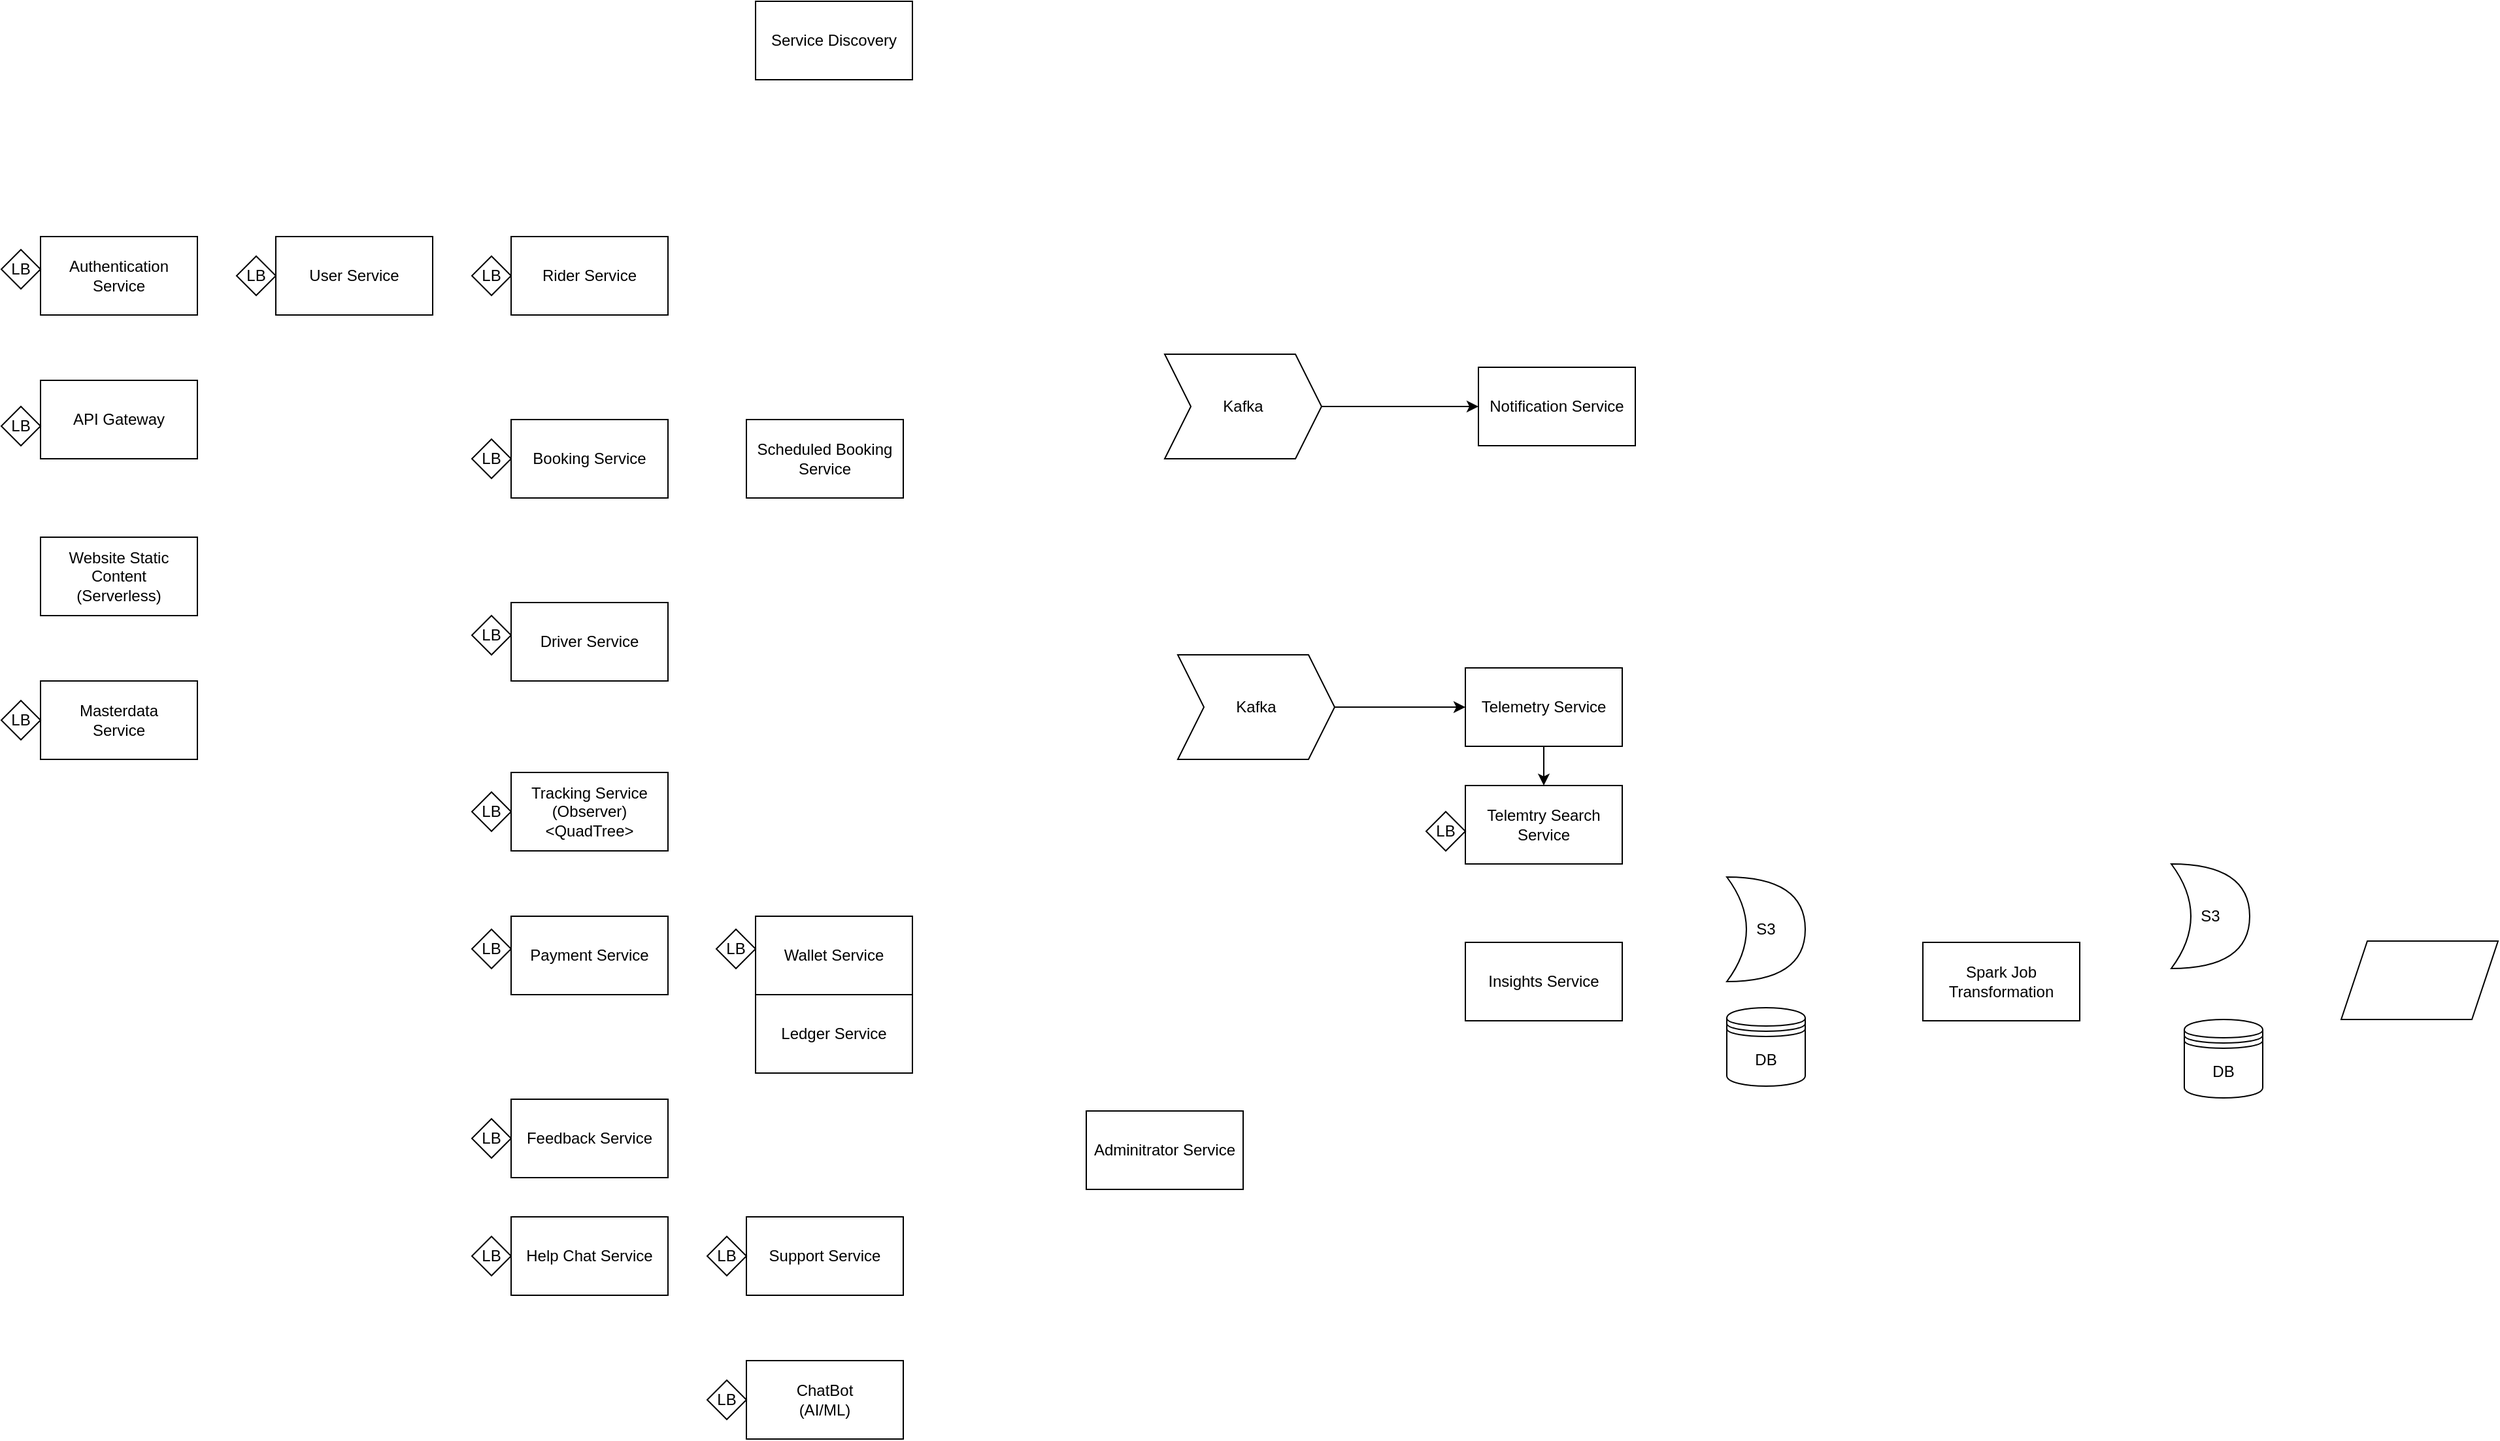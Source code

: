 <mxfile version="14.8.6" type="google"><diagram id="IeBjFHvKIdRDXL-iyOGg" name="Page-1"><mxGraphModel dx="668" dy="182" grid="1" gridSize="10" guides="1" tooltips="1" connect="1" arrows="1" fold="1" page="1" pageScale="1" pageWidth="100" pageHeight="100" math="0" shadow="0"><root><mxCell id="0"/><mxCell id="1" parent="0"/><mxCell id="kvbJwaZmdycpd2CdUIs6-7" value="API Gateway" style="rounded=0;whiteSpace=wrap;html=1;align=center;" parent="1" vertex="1"><mxGeometry x="280" y="610" width="120" height="60" as="geometry"/></mxCell><mxCell id="kvbJwaZmdycpd2CdUIs6-10" value="Authentication Service" style="rounded=0;whiteSpace=wrap;html=1;" parent="1" vertex="1"><mxGeometry x="280" y="500" width="120" height="60" as="geometry"/></mxCell><mxCell id="kvbJwaZmdycpd2CdUIs6-11" value="&lt;div&gt;Website Static Content&lt;br&gt;&lt;/div&gt;&lt;div&gt;(Serverless)&lt;/div&gt;" style="rounded=0;whiteSpace=wrap;html=1;" parent="1" vertex="1"><mxGeometry x="280" y="730" width="120" height="60" as="geometry"/></mxCell><mxCell id="kvbJwaZmdycpd2CdUIs6-12" value="&lt;div&gt;Masterdata&lt;/div&gt;&lt;div&gt;Service&lt;br&gt;&lt;/div&gt;" style="rounded=0;whiteSpace=wrap;html=1;" parent="1" vertex="1"><mxGeometry x="280" y="840" width="120" height="60" as="geometry"/></mxCell><mxCell id="kvbJwaZmdycpd2CdUIs6-16" value="User Service" style="rounded=0;whiteSpace=wrap;html=1;" parent="1" vertex="1"><mxGeometry x="460" y="500" width="120" height="60" as="geometry"/></mxCell><mxCell id="kvbJwaZmdycpd2CdUIs6-17" value="Rider Service" style="rounded=0;whiteSpace=wrap;html=1;" parent="1" vertex="1"><mxGeometry x="640" y="500" width="120" height="60" as="geometry"/></mxCell><mxCell id="kvbJwaZmdycpd2CdUIs6-19" value="Booking Service" style="rounded=0;whiteSpace=wrap;html=1;" parent="1" vertex="1"><mxGeometry x="640" y="640" width="120" height="60" as="geometry"/></mxCell><mxCell id="kvbJwaZmdycpd2CdUIs6-20" value="Scheduled Booking Service" style="rounded=0;whiteSpace=wrap;html=1;" parent="1" vertex="1"><mxGeometry x="820" y="640" width="120" height="60" as="geometry"/></mxCell><mxCell id="kvbJwaZmdycpd2CdUIs6-22" value="Driver Service" style="rounded=0;whiteSpace=wrap;html=1;" parent="1" vertex="1"><mxGeometry x="640" y="780" width="120" height="60" as="geometry"/></mxCell><mxCell id="KhG8N-ByZNgf6kl7bsGl-30" style="edgeStyle=orthogonalEdgeStyle;rounded=0;orthogonalLoop=1;jettySize=auto;html=1;exitX=1;exitY=0.5;exitDx=0;exitDy=0;" parent="1" source="kvbJwaZmdycpd2CdUIs6-26" target="kvbJwaZmdycpd2CdUIs6-27" edge="1"><mxGeometry relative="1" as="geometry"/></mxCell><mxCell id="kvbJwaZmdycpd2CdUIs6-26" value="Kafka" style="shape=step;perimeter=stepPerimeter;whiteSpace=wrap;html=1;fixedSize=1;" parent="1" vertex="1"><mxGeometry x="1150" y="820" width="120" height="80" as="geometry"/></mxCell><mxCell id="KhG8N-ByZNgf6kl7bsGl-31" style="edgeStyle=orthogonalEdgeStyle;rounded=0;orthogonalLoop=1;jettySize=auto;html=1;exitX=0.5;exitY=1;exitDx=0;exitDy=0;" parent="1" source="kvbJwaZmdycpd2CdUIs6-27" target="kvbJwaZmdycpd2CdUIs6-29" edge="1"><mxGeometry relative="1" as="geometry"/></mxCell><mxCell id="kvbJwaZmdycpd2CdUIs6-27" value="Telemetry Service" style="rounded=0;whiteSpace=wrap;html=1;" parent="1" vertex="1"><mxGeometry x="1370" y="830" width="120" height="60" as="geometry"/></mxCell><mxCell id="kvbJwaZmdycpd2CdUIs6-29" value="Telemtry Search Service" style="rounded=0;whiteSpace=wrap;html=1;" parent="1" vertex="1"><mxGeometry x="1370" y="920" width="120" height="60" as="geometry"/></mxCell><mxCell id="kvbJwaZmdycpd2CdUIs6-30" value="Payment Service" style="rounded=0;whiteSpace=wrap;html=1;" parent="1" vertex="1"><mxGeometry x="640" y="1020" width="120" height="60" as="geometry"/></mxCell><mxCell id="kvbJwaZmdycpd2CdUIs6-39" value="Feedback Service" style="rounded=0;whiteSpace=wrap;html=1;" parent="1" vertex="1"><mxGeometry x="640" y="1160" width="120" height="60" as="geometry"/></mxCell><mxCell id="KhG8N-ByZNgf6kl7bsGl-29" style="edgeStyle=orthogonalEdgeStyle;rounded=0;orthogonalLoop=1;jettySize=auto;html=1;" parent="1" source="kvbJwaZmdycpd2CdUIs6-40" target="kvbJwaZmdycpd2CdUIs6-42" edge="1"><mxGeometry relative="1" as="geometry"/></mxCell><mxCell id="kvbJwaZmdycpd2CdUIs6-40" value="Kafka" style="shape=step;perimeter=stepPerimeter;whiteSpace=wrap;html=1;fixedSize=1;" parent="1" vertex="1"><mxGeometry x="1140" y="590" width="120" height="80" as="geometry"/></mxCell><mxCell id="kvbJwaZmdycpd2CdUIs6-42" value="Notification Service" style="rounded=0;whiteSpace=wrap;html=1;" parent="1" vertex="1"><mxGeometry x="1380" y="600" width="120" height="60" as="geometry"/></mxCell><mxCell id="kvbJwaZmdycpd2CdUIs6-43" value="Service Discovery" style="rounded=0;whiteSpace=wrap;html=1;" parent="1" vertex="1"><mxGeometry x="827" y="320" width="120" height="60" as="geometry"/></mxCell><mxCell id="kvbJwaZmdycpd2CdUIs6-50" value="Wallet Service" style="rounded=0;whiteSpace=wrap;html=1;" parent="1" vertex="1"><mxGeometry x="827" y="1020" width="120" height="60" as="geometry"/></mxCell><mxCell id="kvbJwaZmdycpd2CdUIs6-51" value="Ledger Service" style="rounded=0;whiteSpace=wrap;html=1;" parent="1" vertex="1"><mxGeometry x="827" y="1080" width="120" height="60" as="geometry"/></mxCell><mxCell id="kvbJwaZmdycpd2CdUIs6-54" value="&lt;div&gt;Tracking Service&lt;/div&gt;&lt;div&gt;(Observer)&lt;/div&gt;&lt;div&gt;&amp;lt;QuadTree&amp;gt;&lt;br&gt;&lt;/div&gt;" style="rounded=0;whiteSpace=wrap;html=1;" parent="1" vertex="1"><mxGeometry x="640" y="910" width="120" height="60" as="geometry"/></mxCell><mxCell id="kvbJwaZmdycpd2CdUIs6-56" value="Help Chat Service" style="rounded=0;whiteSpace=wrap;html=1;" parent="1" vertex="1"><mxGeometry x="640" y="1250" width="120" height="60" as="geometry"/></mxCell><mxCell id="kvbJwaZmdycpd2CdUIs6-58" value="Support Service" style="rounded=0;whiteSpace=wrap;html=1;" parent="1" vertex="1"><mxGeometry x="820" y="1250" width="120" height="60" as="geometry"/></mxCell><mxCell id="kvbJwaZmdycpd2CdUIs6-59" value="&lt;div&gt;ChatBot&lt;/div&gt;&lt;div&gt;(AI/ML)&lt;br&gt; &lt;/div&gt;" style="rounded=0;whiteSpace=wrap;html=1;sketch=0;" parent="1" vertex="1"><mxGeometry x="820" y="1360" width="120" height="60" as="geometry"/></mxCell><mxCell id="KhG8N-ByZNgf6kl7bsGl-1" style="edgeStyle=orthogonalEdgeStyle;rounded=0;orthogonalLoop=1;jettySize=auto;html=1;exitX=0.5;exitY=1;exitDx=0;exitDy=0;" parent="1" source="kvbJwaZmdycpd2CdUIs6-51" target="kvbJwaZmdycpd2CdUIs6-51" edge="1"><mxGeometry relative="1" as="geometry"/></mxCell><mxCell id="KhG8N-ByZNgf6kl7bsGl-3" value="Adminitrator Service" style="rounded=0;whiteSpace=wrap;html=1;" parent="1" vertex="1"><mxGeometry x="1080" y="1169" width="120" height="60" as="geometry"/></mxCell><mxCell id="KhG8N-ByZNgf6kl7bsGl-4" value="&lt;div&gt;Insights Service&lt;/div&gt;" style="rounded=0;whiteSpace=wrap;html=1;" parent="1" vertex="1"><mxGeometry x="1370" y="1040" width="120" height="60" as="geometry"/></mxCell><mxCell id="KhG8N-ByZNgf6kl7bsGl-6" value="S3" style="shape=xor;whiteSpace=wrap;html=1;" parent="1" vertex="1"><mxGeometry x="1570" y="990" width="60" height="80" as="geometry"/></mxCell><mxCell id="KhG8N-ByZNgf6kl7bsGl-7" value="Spark Job Transformation" style="rounded=0;whiteSpace=wrap;html=1;" parent="1" vertex="1"><mxGeometry x="1720" y="1040" width="120" height="60" as="geometry"/></mxCell><mxCell id="KhG8N-ByZNgf6kl7bsGl-8" value="S3" style="shape=xor;whiteSpace=wrap;html=1;" parent="1" vertex="1"><mxGeometry x="1910" y="980" width="60" height="80" as="geometry"/></mxCell><mxCell id="KhG8N-ByZNgf6kl7bsGl-9" value="" style="shape=parallelogram;perimeter=parallelogramPerimeter;whiteSpace=wrap;html=1;fixedSize=1;" parent="1" vertex="1"><mxGeometry x="2040" y="1039" width="120" height="60" as="geometry"/></mxCell><mxCell id="KhG8N-ByZNgf6kl7bsGl-10" value="DB" style="shape=datastore;whiteSpace=wrap;html=1;" parent="1" vertex="1"><mxGeometry x="1570" y="1090" width="60" height="60" as="geometry"/></mxCell><mxCell id="KhG8N-ByZNgf6kl7bsGl-11" value="DB" style="shape=datastore;whiteSpace=wrap;html=1;" parent="1" vertex="1"><mxGeometry x="1920" y="1099" width="60" height="60" as="geometry"/></mxCell><mxCell id="KhG8N-ByZNgf6kl7bsGl-12" value="LB" style="rhombus;whiteSpace=wrap;html=1;" parent="1" vertex="1"><mxGeometry x="610" y="515" width="30" height="30" as="geometry"/></mxCell><mxCell id="KhG8N-ByZNgf6kl7bsGl-13" value="LB" style="rhombus;whiteSpace=wrap;html=1;" parent="1" vertex="1"><mxGeometry x="250" y="510" width="30" height="30" as="geometry"/></mxCell><mxCell id="KhG8N-ByZNgf6kl7bsGl-14" value="LB" style="rhombus;whiteSpace=wrap;html=1;" parent="1" vertex="1"><mxGeometry x="430" y="515" width="30" height="30" as="geometry"/></mxCell><mxCell id="KhG8N-ByZNgf6kl7bsGl-15" value="LB" style="rhombus;whiteSpace=wrap;html=1;" parent="1" vertex="1"><mxGeometry x="250" y="630" width="30" height="30" as="geometry"/></mxCell><mxCell id="KhG8N-ByZNgf6kl7bsGl-16" value="LB" style="rhombus;whiteSpace=wrap;html=1;" parent="1" vertex="1"><mxGeometry x="610" y="655" width="30" height="30" as="geometry"/></mxCell><mxCell id="KhG8N-ByZNgf6kl7bsGl-17" value="LB" style="rhombus;whiteSpace=wrap;html=1;" parent="1" vertex="1"><mxGeometry x="610" y="790" width="30" height="30" as="geometry"/></mxCell><mxCell id="KhG8N-ByZNgf6kl7bsGl-18" value="LB" style="rhombus;whiteSpace=wrap;html=1;" parent="1" vertex="1"><mxGeometry x="610" y="925" width="30" height="30" as="geometry"/></mxCell><mxCell id="KhG8N-ByZNgf6kl7bsGl-19" value="LB" style="rhombus;whiteSpace=wrap;html=1;" parent="1" vertex="1"><mxGeometry x="250" y="855" width="30" height="30" as="geometry"/></mxCell><mxCell id="KhG8N-ByZNgf6kl7bsGl-20" value="LB" style="rhombus;whiteSpace=wrap;html=1;" parent="1" vertex="1"><mxGeometry x="610" y="1030" width="30" height="30" as="geometry"/></mxCell><mxCell id="KhG8N-ByZNgf6kl7bsGl-21" value="LB" style="rhombus;whiteSpace=wrap;html=1;" parent="1" vertex="1"><mxGeometry x="610" y="1175" width="30" height="30" as="geometry"/></mxCell><mxCell id="KhG8N-ByZNgf6kl7bsGl-23" value="LB" style="rhombus;whiteSpace=wrap;html=1;" parent="1" vertex="1"><mxGeometry x="610" y="1265" width="30" height="30" as="geometry"/></mxCell><mxCell id="KhG8N-ByZNgf6kl7bsGl-24" value="LB" style="rhombus;whiteSpace=wrap;html=1;" parent="1" vertex="1"><mxGeometry x="790" y="1265" width="30" height="30" as="geometry"/></mxCell><mxCell id="KhG8N-ByZNgf6kl7bsGl-25" value="LB" style="rhombus;whiteSpace=wrap;html=1;" parent="1" vertex="1"><mxGeometry x="790" y="1375" width="30" height="30" as="geometry"/></mxCell><mxCell id="KhG8N-ByZNgf6kl7bsGl-26" value="LB" style="rhombus;whiteSpace=wrap;html=1;" parent="1" vertex="1"><mxGeometry x="797" y="1030" width="30" height="30" as="geometry"/></mxCell><mxCell id="KhG8N-ByZNgf6kl7bsGl-28" value="LB" style="rhombus;whiteSpace=wrap;html=1;" parent="1" vertex="1"><mxGeometry x="1340" y="940" width="30" height="30" as="geometry"/></mxCell></root></mxGraphModel></diagram></mxfile>